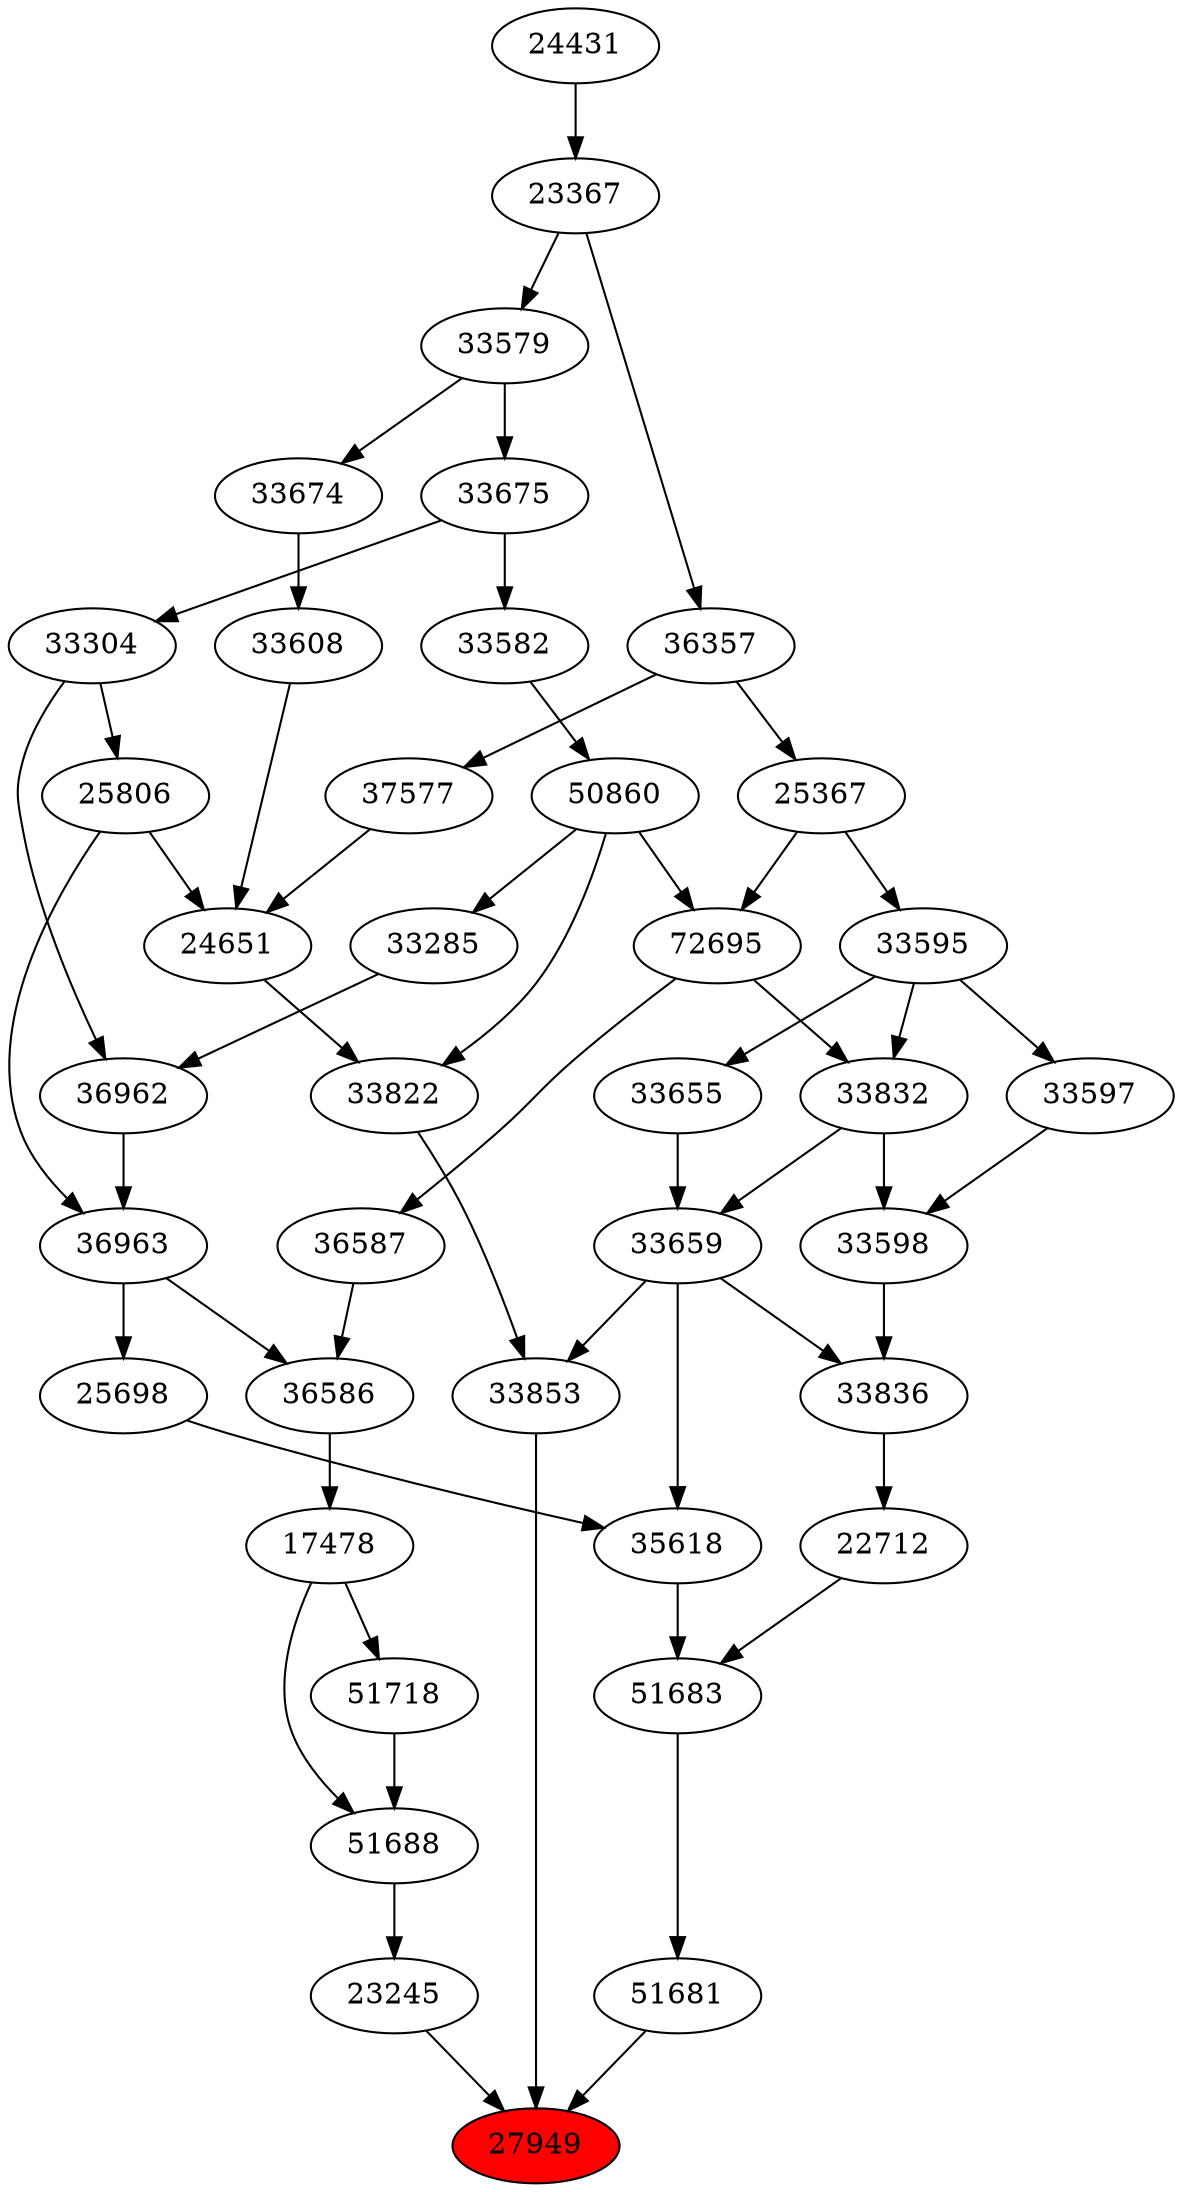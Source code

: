 strict digraph{ 
27949 [label="27949" fillcolor=red style=filled]
23245 -> 27949
51681 -> 27949
33853 -> 27949
23245 [label="23245"]
51688 -> 23245
51681 [label="51681"]
51683 -> 51681
33853 [label="33853"]
33659 -> 33853
33822 -> 33853
51688 [label="51688"]
17478 -> 51688
51718 -> 51688
51683 [label="51683"]
35618 -> 51683
22712 -> 51683
33659 [label="33659"]
33655 -> 33659
33832 -> 33659
33822 [label="33822"]
24651 -> 33822
50860 -> 33822
17478 [label="17478"]
36586 -> 17478
51718 [label="51718"]
17478 -> 51718
35618 [label="35618"]
25698 -> 35618
33659 -> 35618
22712 [label="22712"]
33836 -> 22712
33655 [label="33655"]
33595 -> 33655
33832 [label="33832"]
72695 -> 33832
33595 -> 33832
24651 [label="24651"]
25806 -> 24651
33608 -> 24651
37577 -> 24651
50860 [label="50860"]
33582 -> 50860
36586 [label="36586"]
36587 -> 36586
36963 -> 36586
25698 [label="25698"]
36963 -> 25698
33836 [label="33836"]
33659 -> 33836
33598 -> 33836
33595 [label="33595"]
25367 -> 33595
72695 [label="72695"]
50860 -> 72695
25367 -> 72695
25806 [label="25806"]
33304 -> 25806
33608 [label="33608"]
33674 -> 33608
37577 [label="37577"]
36357 -> 37577
33582 [label="33582"]
33675 -> 33582
36587 [label="36587"]
72695 -> 36587
36963 [label="36963"]
36962 -> 36963
25806 -> 36963
33598 [label="33598"]
33597 -> 33598
33832 -> 33598
25367 [label="25367"]
36357 -> 25367
33304 [label="33304"]
33675 -> 33304
33674 [label="33674"]
33579 -> 33674
36357 [label="36357"]
23367 -> 36357
33675 [label="33675"]
33579 -> 33675
36962 [label="36962"]
33285 -> 36962
33304 -> 36962
33597 [label="33597"]
33595 -> 33597
33579 [label="33579"]
23367 -> 33579
23367 [label="23367"]
24431 -> 23367
33285 [label="33285"]
50860 -> 33285
24431 [label="24431"]
}